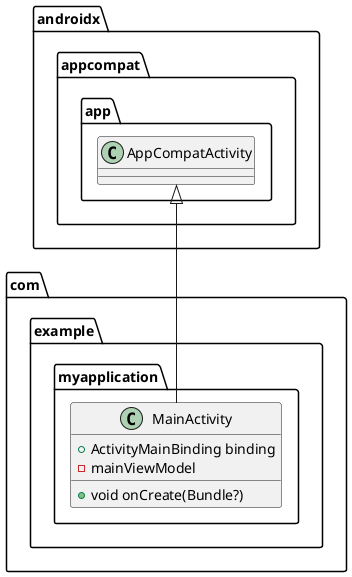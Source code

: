 @startuml
class com.example.myapplication.MainActivity {
+ ActivityMainBinding binding
-  mainViewModel
+ void onCreate(Bundle?)
}




androidx.appcompat.app.AppCompatActivity <|-- com.example.myapplication.MainActivity
@enduml